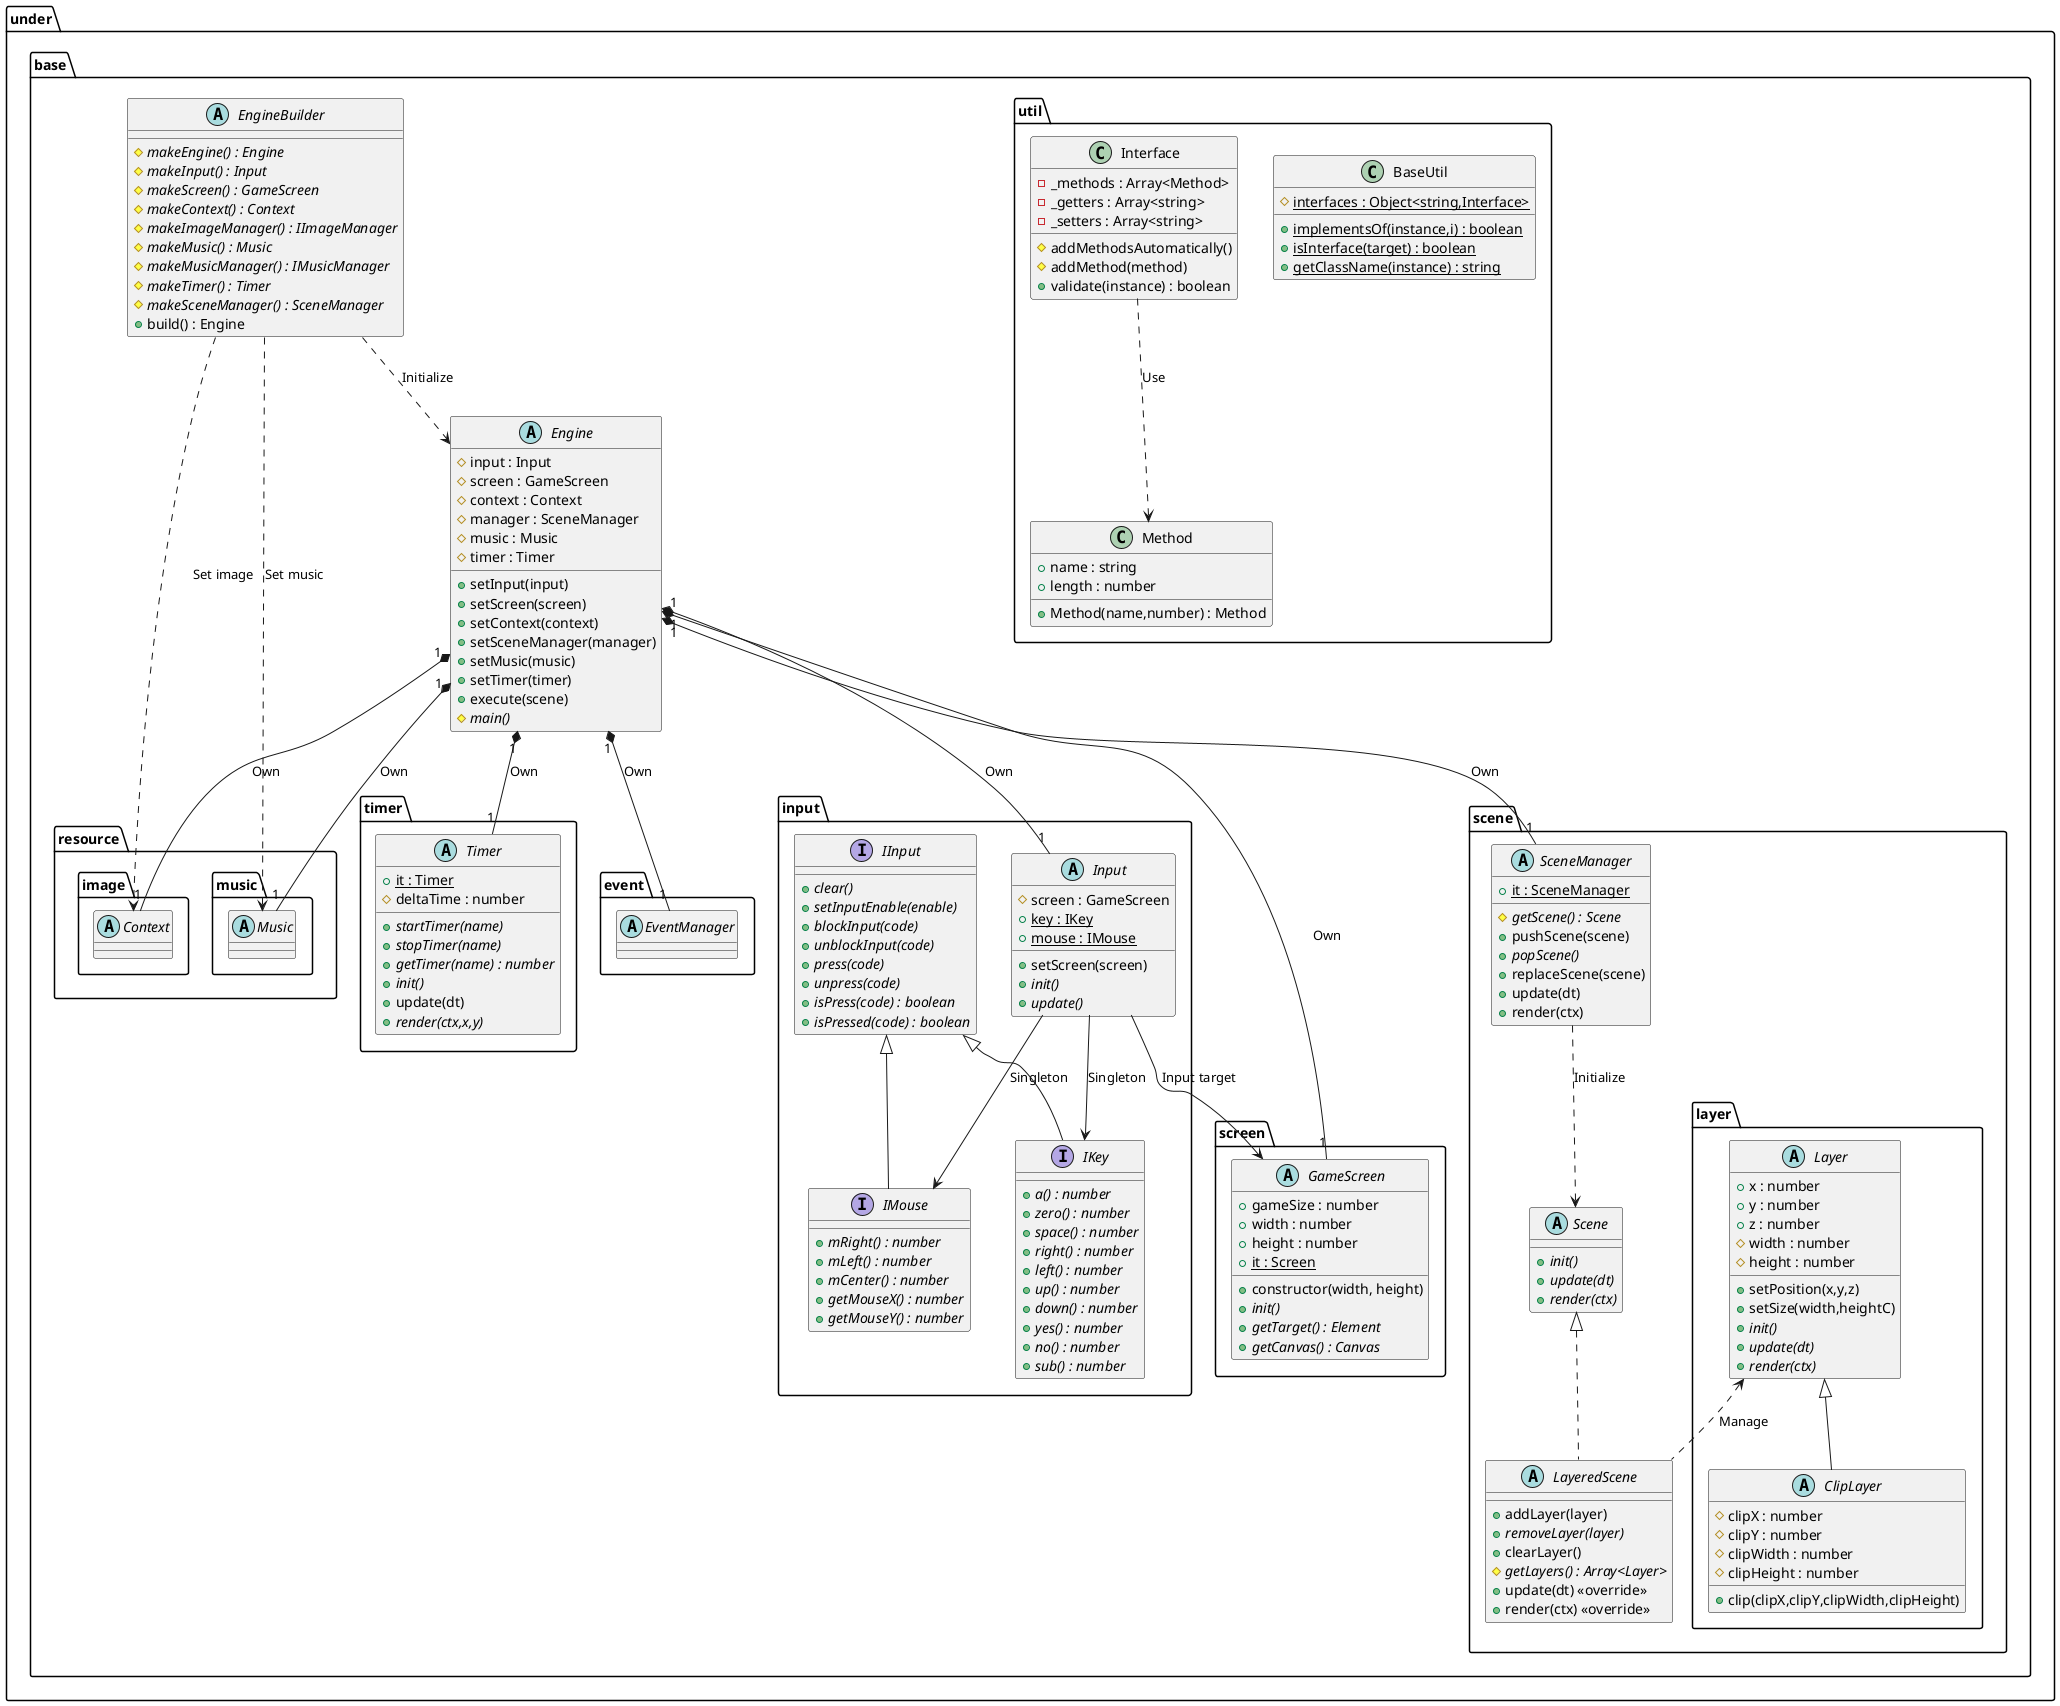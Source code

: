@startuml GameBaseBase

package under {
    package base {
        abstract EngineBuilder {
            {abstract} #makeEngine() : Engine
            {abstract} #makeInput() : Input
            {abstract} #makeScreen() : GameScreen
            {abstract} #makeContext() : Context
            {abstract} #makeImageManager() : IImageManager
            {abstract} #makeMusic() : Music
            {abstract} #makeMusicManager() : IMusicManager
            {abstract} #makeTimer() : Timer
            {abstract} #makeSceneManager() : SceneManager
            +build() : Engine
        }
        abstract Engine {
            #input : Input
            #screen : GameScreen
            #context : Context
            #manager : SceneManager
            #music : Music
            #timer : Timer
            +setInput(input)
            +setScreen(screen)
            +setContext(context)
            +setSceneManager(manager)
            +setMusic(music)
            +setTimer(timer)
            +execute(scene)
            {abstract} #main()
        }

        package input {
            abstract Input {
                #screen : GameScreen
                {static} +key : IKey /' Singleton '/
                {static} +mouse : IMouse /' Singleton '/
                +setScreen(screen)
                {abstract} +init()
                {abstract} +update()
            }

            interface IInput {
                {abstract} +clear()
                {abstract} +setInputEnable(enable)
                {abstract} +blockInput(code)
                {abstract} +unblockInput(code)
                {abstract} +press(code)
                {abstract} +unpress(code)
                {abstract} +isPress(code) : boolean
                {abstract} +isPressed(code) : boolean
            }

            interface IKey {
                {abstract} +a() : number
                {abstract} +zero() : number
                {abstract} +space() : number
                {abstract} +right() : number
                {abstract} +left() : number
                {abstract} +up() : number
                {abstract} +down() : number
                {abstract} +yes() : number
                {abstract} +no() : number
                {abstract} +sub() : number
            }

            interface IMouse {
                {abstract} +mRight() : number
                {abstract} +mLeft() : number
                {abstract} +mCenter() : number
                {abstract} +getMouseX() : number
                {abstract} +getMouseY() : number
            }
        }

        package screen {
            abstract GameScreen {
                +constructor(width, height)
                +gameSize : number
                +width : number
                +height : number
                {static} +it : Screen /' Singleton '/
                {abstract} +init()
                {abstract} +getTarget() : Element
                {abstract} +getCanvas() : Canvas
            }
        }

        package scene {
            abstract SceneManager {
                {static} +it : SceneManager /' Singleton '/
                {abstract} #getScene() : Scene
                +pushScene(scene)
                {abstract} +popScene()
                +replaceScene(scene)
                +update(dt)
                +render(ctx)
            }
            abstract Scene {
                {abstract} +init()
                {abstract} +update(dt)
                {abstract} +render(ctx)
            }
            abstract LayeredScene {
                +addLayer(layer)
                {abstract} +removeLayer(layer)
                +clearLayer()
                {abstract} #getLayers() : Array<Layer>
                +update(dt) <<override>>
                +render(ctx) <<override>>
            }

            package layer {
                abstract Layer {
                    +x : number
                    +y : number
                    +z : number
                    #width : number
                    #height : number
                    +setPosition(x,y,z)
                    +setSize(width,heightC)
                    {abstract} +init()
                    {abstract} +update(dt)
                    {abstract} +render(ctx)
                }
                abstract ClipLayer {
                    #clipX : number
                    #clipY : number
                    #clipWidth : number
                    #clipHeight : number
                    +clip(clipX,clipY,clipWidth,clipHeight)
                }
            }
        }

        package timer {
            abstract Timer {
                {static} +it : Timer /' Singleton '/
                #deltaTime : number
                {abstract} +startTimer(name)
                {abstract} +stopTimer(name)
                {abstract} +getTimer(name) : number
                {abstract} +init()
                +update(dt)
                {abstract} +render(ctx,x,y)
            }
        }

        package util {
            class BaseUtil {
                {static} #interfaces : Object<string,Interface>
                {static} +implementsOf(instance,i) : boolean
                {static} +isInterface(target) : boolean
                {static} +getClassName(instance) : string
            }
            class Interface {
                -_methods : Array<Method>
                -_getters : Array<string>
                -_setters : Array<string>
                #addMethodsAutomatically()
                #addMethod(method)
                +validate(instance) : boolean
            }
            class Method {
                +Method(name,number) : Method
                +name : string
                +length : number
            }
        }
    }
}

package under {
    package base {
        package resource {
            package music {
                abstract Music
            }
            package image {
                abstract Context
            }
        }

        package event {
            abstract EventManager
        }
    }
}

EngineBuilder ..> Engine : Initialize
EngineBuilder ..> Context : Set image
EngineBuilder ..> Music : Set music
Engine "1"*-- "1" Input : Own
Engine "1"*-- "1" GameScreen : Own
Engine "1"*-- "1" Context : Own
Engine "1"*-- "1" SceneManager : Own
Engine "1"*-- "1" Music : Own
Engine "1"*-- "1" Timer : Own
Engine "1"*-- "1" EventManager : Own

Layer <.. LayeredScene : Manage

Input --> GameScreen : Input target

Input --> IKey : Singleton
Input --> IMouse : Singleton

SceneManager ..> Scene : Initialize

Interface ..> Method : Use

IInput <|-- IKey
IInput <|-- IMouse

Scene <|.. LayeredScene
Layer <|-- ClipLayer

@enduml
